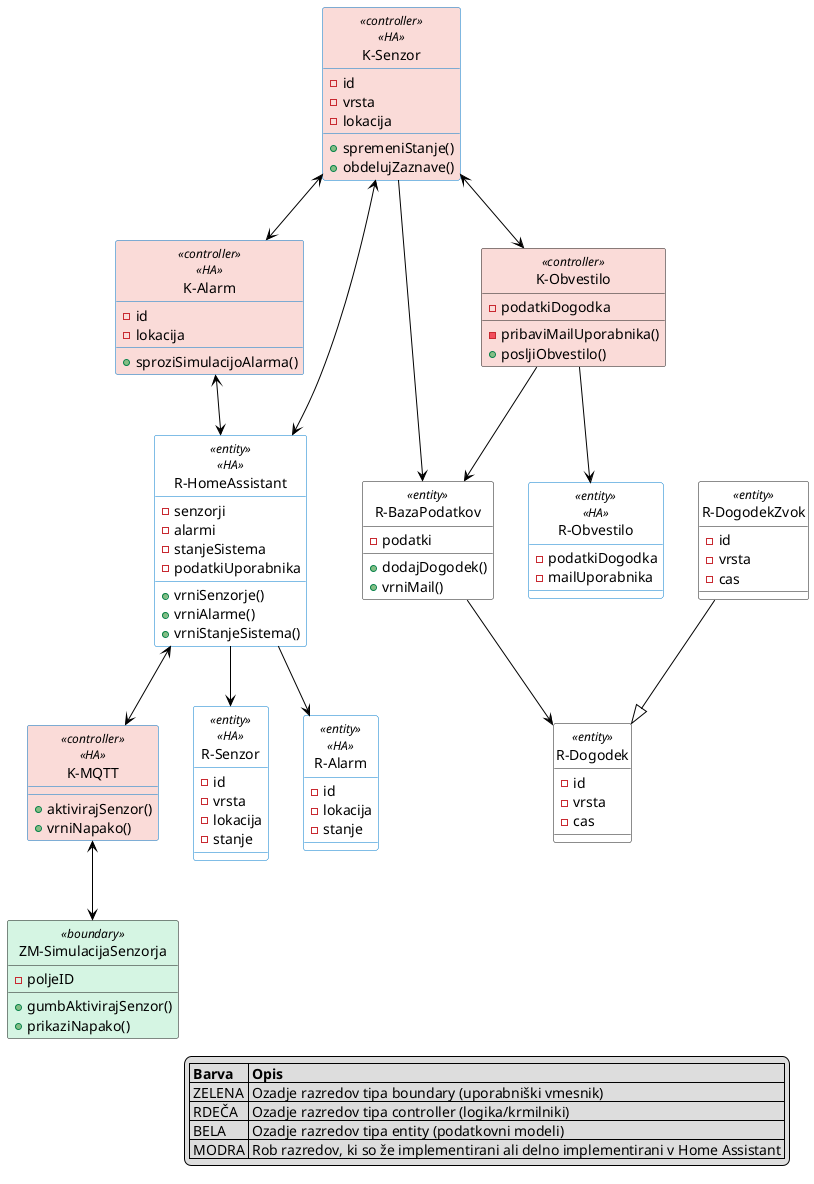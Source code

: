 @startuml RD_Sistem
skinparam class {
  BackgroundColor white
  ArrowColor black
  DefaultTextAlignment center
}
hide circle

class "ZM-SimulacijaSenzorja" as ZM_SimulacijaSenzorja <<boundary>> {
  -poljeID
  +gumbAktivirajSenzor()
  +prikaziNapako()
}

' Kontrolerji

class "K-Senzor" as K_Senzor <<controller>> <<HA>>{
  -id
  -vrsta
  -lokacija
  +spremeniStanje()
  +obdelujZaznave()
}

class "K-Alarm" as K_Alarm <<controller>> <<HA>>{
  -id
  -lokacija
  +sproziSimulacijoAlarma()
}

class "K-Obvestilo" as K_Obvestilo <<controller>> {
  -podatkiDogodka
  -pribaviMailUporabnika()
  +posljiObvestilo()
}

class "K-MQTT" as K_MQTT <<controller>> <<HA>>{
  +aktivirajSenzor()
  +vrniNapako()
}

' Razredi

class "R-BazaPodatkov" as R_BazaPodatkov <<entity>> {
  -podatki
  +dodajDogodek()
  +vrniMail()
}

class "R-HomeAssistant" as R_HomeAssistant <<entity>> <<HA>>{
  -senzorji
  -alarmi
  -stanjeSistema
  -podatkiUporabnika
  +vrniSenzorje()
  +vrniAlarme()
  +vrniStanjeSistema()
}

class "R-Dogodek" as R_Dogodek <<entity>> {
  -id
  -vrsta
  -cas
}

class "R-DogodekZvok" as R_DogodekZvok <<entity>> {
  -id
  -vrsta
  -cas
}

R_DogodekZvok --|> R_Dogodek

class "R-Senzor" as R_Senzor <<entity>> <<HA>>{
  -id
  -vrsta
  -lokacija
  -stanje
}

class "R-Alarm" as R_Alarm <<entity>> <<HA>>{
  -id
  -lokacija
  -stanje
}

class "R-Obvestilo" as R_Obvestilo <<entity>> <<HA>> {
  -podatkiDogodka
  -mailUporabnika
}

' Povezave

' Senzor
K_Senzor <--> R_HomeAssistant
K_Senzor <--> K_Alarm
K_Senzor <--> K_Obvestilo
K_Senzor --> R_BazaPodatkov

' Alarm
K_Alarm <--> R_HomeAssistant

' HomeAssistant
R_HomeAssistant <--> K_MQTT
R_HomeAssistant --> R_Senzor
R_HomeAssistant --> R_Alarm

' Baza
R_BazaPodatkov --> R_Dogodek

' Obvestilo
K_Obvestilo --> R_Obvestilo
K_Obvestilo --> R_BazaPodatkov

' MQTT
K_MQTT <--> ZM_SimulacijaSenzorja

' Boundary classes (GREEN background)
skinparam class {
  BackgroundColor<<boundary>> #D5F5E3
}

' Controller classes (RED background)
skinparam class {
  BackgroundColor<<controller>> #FADBD8
}

skinparam class {
  BorderColor<<HA>> #007ACC
}

legend right
  |= Barva |= Opis |
  | ZELENA | Ozadje razredov tipa boundary (uporabniški vmesnik) |
  | RDEČA | Ozadje razredov tipa controller (logika/krmilniki) |
  | BELA | Ozadje razredov tipa entity (podatkovni modeli) |
  | MODRA | Rob razredov, ki so že implementirani ali delno implementirani v Home Assistant |
endlegend
@enduml